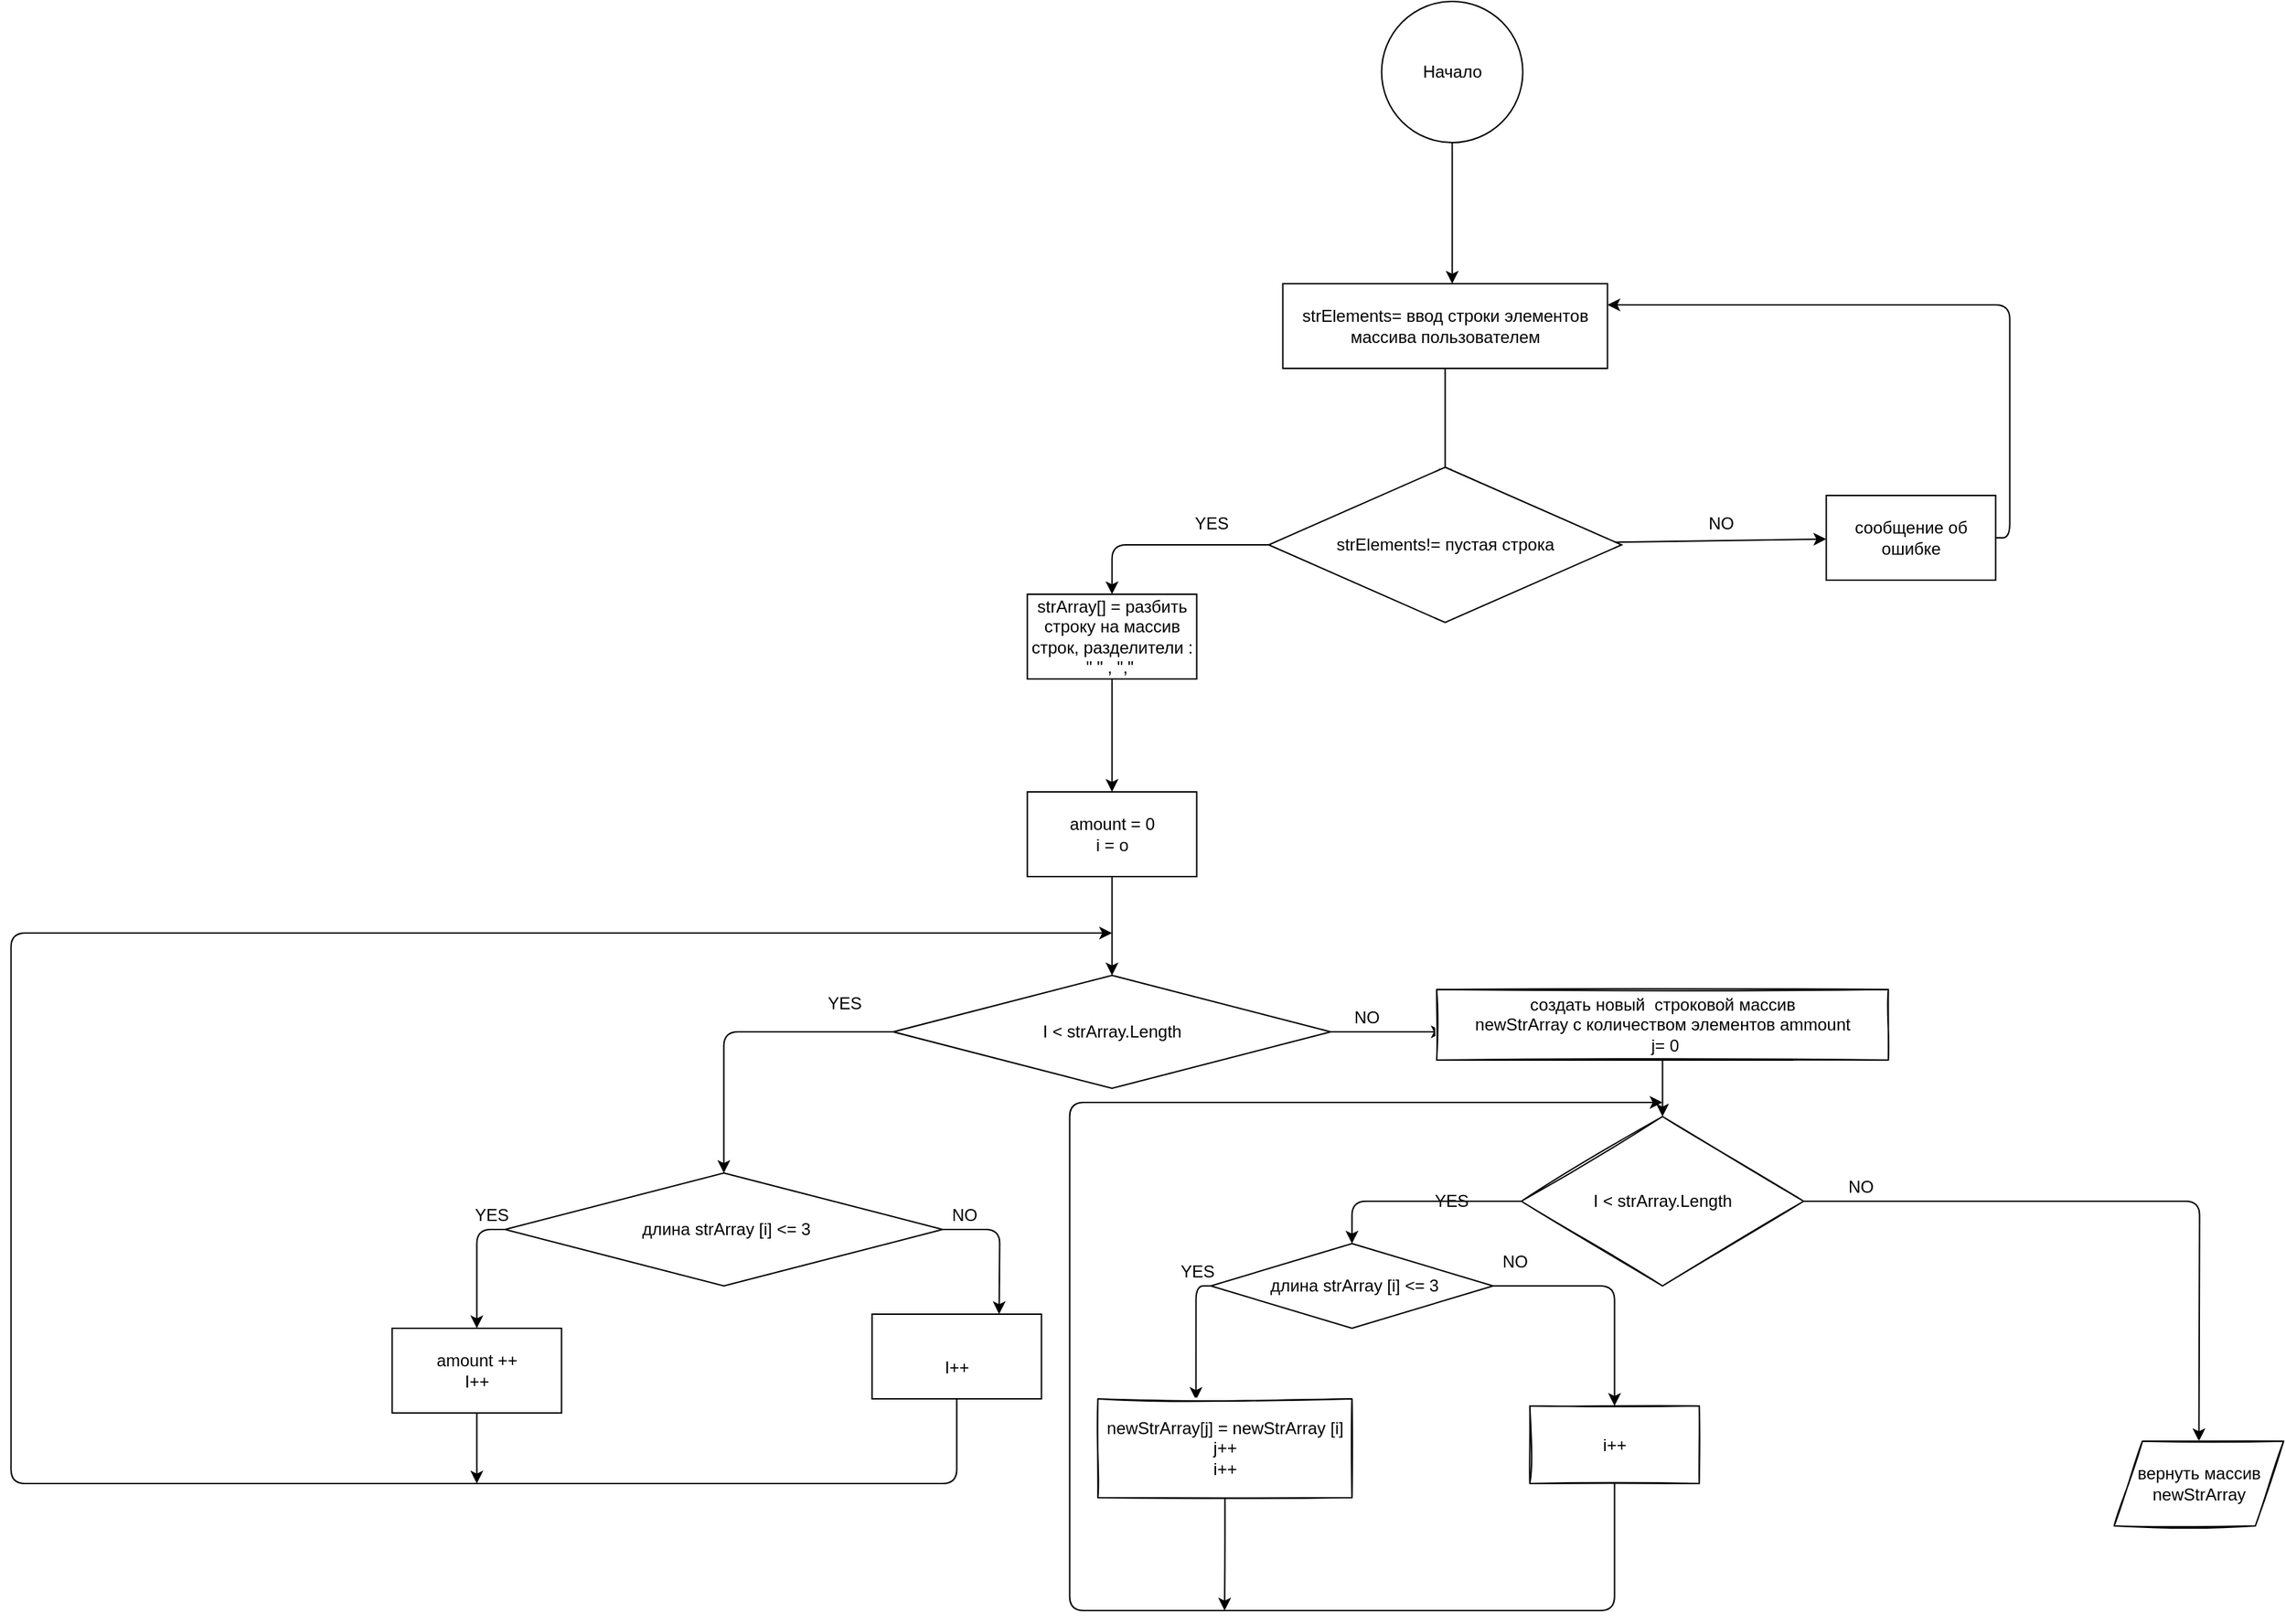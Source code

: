 <mxfile>
    <diagram id="nwoTu2J2ksIn-Dg7QvRt" name="Страница 1">
        <mxGraphModel dx="3334" dy="4607" grid="1" gridSize="10" guides="1" tooltips="1" connect="1" arrows="1" fold="1" page="1" pageScale="1" pageWidth="827" pageHeight="1169" math="0" shadow="0">
            <root>
                <mxCell id="0"/>
                <mxCell id="1" parent="0"/>
                <mxCell id="2" value="" style="edgeStyle=none;html=1;" edge="1" parent="1" source="3">
                    <mxGeometry relative="1" as="geometry">
                        <mxPoint x="190.8" y="-2220" as="targetPoint"/>
                    </mxGeometry>
                </mxCell>
                <mxCell id="3" value="Начало" style="ellipse;whiteSpace=wrap;html=1;aspect=fixed;" vertex="1" parent="1">
                    <mxGeometry x="140.8" y="-2420" width="100" height="100" as="geometry"/>
                </mxCell>
                <mxCell id="4" value="" style="edgeStyle=none;html=1;" edge="1" parent="1" source="5">
                    <mxGeometry relative="1" as="geometry">
                        <mxPoint x="185.8" y="-2080" as="targetPoint"/>
                    </mxGeometry>
                </mxCell>
                <mxCell id="5" value="strElements= ввод строки элементов массива пользователем" style="rounded=0;whiteSpace=wrap;html=1;" vertex="1" parent="1">
                    <mxGeometry x="70.8" y="-2220" width="230" height="60" as="geometry"/>
                </mxCell>
                <mxCell id="6" value="" style="edgeStyle=none;html=1;" edge="1" parent="1" source="8" target="10">
                    <mxGeometry relative="1" as="geometry"/>
                </mxCell>
                <mxCell id="7" style="edgeStyle=orthogonalEdgeStyle;html=1;exitX=0;exitY=0.5;exitDx=0;exitDy=0;entryX=0.5;entryY=0;entryDx=0;entryDy=0;" edge="1" parent="1" source="8" target="13">
                    <mxGeometry relative="1" as="geometry"/>
                </mxCell>
                <mxCell id="8" value="&lt;span&gt;strElements!= пустая строка&lt;/span&gt;" style="rhombus;whiteSpace=wrap;html=1;" vertex="1" parent="1">
                    <mxGeometry x="60.8" y="-2090" width="250" height="110" as="geometry"/>
                </mxCell>
                <mxCell id="9" style="edgeStyle=orthogonalEdgeStyle;html=1;exitX=1;exitY=0.5;exitDx=0;exitDy=0;entryX=1;entryY=0.25;entryDx=0;entryDy=0;" edge="1" parent="1" source="10" target="5">
                    <mxGeometry relative="1" as="geometry"/>
                </mxCell>
                <mxCell id="10" value="сообщение об ошибке" style="whiteSpace=wrap;html=1;" vertex="1" parent="1">
                    <mxGeometry x="455.8" y="-2070" width="120" height="60" as="geometry"/>
                </mxCell>
                <mxCell id="11" value="NO" style="text;html=1;align=center;verticalAlign=middle;resizable=0;points=[];autosize=1;strokeColor=none;fillColor=none;" vertex="1" parent="1">
                    <mxGeometry x="365.8" y="-2060" width="30" height="20" as="geometry"/>
                </mxCell>
                <mxCell id="12" value="" style="edgeStyle=orthogonalEdgeStyle;html=1;" edge="1" parent="1" source="13" target="16">
                    <mxGeometry relative="1" as="geometry"/>
                </mxCell>
                <mxCell id="13" value="strArray[] = разбить строку на массив строк, разделители : &quot; &quot; , &quot;,&quot;&amp;nbsp;" style="rounded=0;whiteSpace=wrap;html=1;" vertex="1" parent="1">
                    <mxGeometry x="-110.2" y="-2000" width="120" height="60" as="geometry"/>
                </mxCell>
                <mxCell id="14" value="YES" style="text;html=1;align=center;verticalAlign=middle;resizable=0;points=[];autosize=1;strokeColor=none;fillColor=none;" vertex="1" parent="1">
                    <mxGeometry x="-0.2" y="-2060" width="40" height="20" as="geometry"/>
                </mxCell>
                <mxCell id="15" value="" style="edgeStyle=orthogonalEdgeStyle;html=1;" edge="1" parent="1" source="16" target="19">
                    <mxGeometry relative="1" as="geometry"/>
                </mxCell>
                <mxCell id="16" value="amount = 0&lt;br&gt;i = o" style="rounded=0;whiteSpace=wrap;html=1;" vertex="1" parent="1">
                    <mxGeometry x="-110.2" y="-1860" width="120" height="60" as="geometry"/>
                </mxCell>
                <mxCell id="17" value="" style="edgeStyle=orthogonalEdgeStyle;html=1;" edge="1" parent="1" source="19">
                    <mxGeometry relative="1" as="geometry">
                        <mxPoint x="184.8" y="-1690" as="targetPoint"/>
                    </mxGeometry>
                </mxCell>
                <mxCell id="18" style="edgeStyle=orthogonalEdgeStyle;html=1;exitX=0;exitY=0.5;exitDx=0;exitDy=0;" edge="1" parent="1" source="19" target="22">
                    <mxGeometry relative="1" as="geometry"/>
                </mxCell>
                <mxCell id="19" value="I &amp;lt; strArray.Length" style="rhombus;whiteSpace=wrap;html=1;rounded=0;" vertex="1" parent="1">
                    <mxGeometry x="-205.2" y="-1730" width="310" height="80" as="geometry"/>
                </mxCell>
                <mxCell id="20" style="edgeStyle=orthogonalEdgeStyle;html=1;exitX=0;exitY=0.5;exitDx=0;exitDy=0;entryX=0.5;entryY=0;entryDx=0;entryDy=0;" edge="1" parent="1" source="22" target="27">
                    <mxGeometry relative="1" as="geometry"/>
                </mxCell>
                <mxCell id="21" style="edgeStyle=orthogonalEdgeStyle;html=1;" edge="1" parent="1" source="22">
                    <mxGeometry relative="1" as="geometry">
                        <mxPoint x="-130.2" y="-1490" as="targetPoint"/>
                    </mxGeometry>
                </mxCell>
                <mxCell id="22" value="&amp;nbsp;длина strArray [i] &amp;lt;= 3" style="rhombus;whiteSpace=wrap;html=1;rounded=0;" vertex="1" parent="1">
                    <mxGeometry x="-480.2" y="-1590" width="310" height="80" as="geometry"/>
                </mxCell>
                <mxCell id="23" value="YES" style="text;html=1;align=center;verticalAlign=middle;resizable=0;points=[];autosize=1;strokeColor=none;fillColor=none;" vertex="1" parent="1">
                    <mxGeometry x="-260.2" y="-1720" width="40" height="20" as="geometry"/>
                </mxCell>
                <mxCell id="24" value="" style="edgeStyle=orthogonalEdgeStyle;html=1;" edge="1" parent="1" source="25" target="35">
                    <mxGeometry relative="1" as="geometry"/>
                </mxCell>
                <mxCell id="25" value="создать новый&amp;nbsp; строковой массив&lt;br&gt;newStrArray c количеством элементов ammount&lt;br&gt;&amp;nbsp;j= 0" style="rounded=0;whiteSpace=wrap;html=1;sketch=1;" vertex="1" parent="1">
                    <mxGeometry x="179.8" y="-1720" width="320" height="50" as="geometry"/>
                </mxCell>
                <mxCell id="26" style="edgeStyle=orthogonalEdgeStyle;html=1;" edge="1" parent="1" source="27">
                    <mxGeometry relative="1" as="geometry">
                        <mxPoint x="-500.2" y="-1370" as="targetPoint"/>
                    </mxGeometry>
                </mxCell>
                <mxCell id="27" value="amount ++&lt;br&gt;I++" style="rounded=0;whiteSpace=wrap;html=1;" vertex="1" parent="1">
                    <mxGeometry x="-560.2" y="-1480" width="120" height="60" as="geometry"/>
                </mxCell>
                <mxCell id="28" value="YES" style="text;html=1;align=center;verticalAlign=middle;resizable=0;points=[];autosize=1;strokeColor=none;fillColor=none;" vertex="1" parent="1">
                    <mxGeometry x="-510.2" y="-1570" width="40" height="20" as="geometry"/>
                </mxCell>
                <mxCell id="29" style="edgeStyle=orthogonalEdgeStyle;html=1;" edge="1" parent="1" source="30">
                    <mxGeometry relative="1" as="geometry">
                        <mxPoint x="-50.2" y="-1760" as="targetPoint"/>
                        <Array as="points">
                            <mxPoint x="-160.2" y="-1370"/>
                            <mxPoint x="-830.2" y="-1370"/>
                            <mxPoint x="-830.2" y="-1760"/>
                        </Array>
                    </mxGeometry>
                </mxCell>
                <mxCell id="30" value="&lt;br&gt;I++" style="rounded=0;whiteSpace=wrap;html=1;" vertex="1" parent="1">
                    <mxGeometry x="-220.2" y="-1490" width="120" height="60" as="geometry"/>
                </mxCell>
                <mxCell id="31" value="NO" style="text;html=1;align=center;verticalAlign=middle;resizable=0;points=[];autosize=1;strokeColor=none;fillColor=none;" vertex="1" parent="1">
                    <mxGeometry x="-170.2" y="-1570" width="30" height="20" as="geometry"/>
                </mxCell>
                <mxCell id="32" value="NO" style="text;html=1;align=center;verticalAlign=middle;resizable=0;points=[];autosize=1;strokeColor=none;fillColor=none;" vertex="1" parent="1">
                    <mxGeometry x="114.8" y="-1710" width="30" height="20" as="geometry"/>
                </mxCell>
                <mxCell id="33" style="edgeStyle=orthogonalEdgeStyle;html=1;exitX=0;exitY=0.5;exitDx=0;exitDy=0;entryX=0.5;entryY=0;entryDx=0;entryDy=0;" edge="1" parent="1" source="35" target="38">
                    <mxGeometry relative="1" as="geometry"/>
                </mxCell>
                <mxCell id="34" style="edgeStyle=orthogonalEdgeStyle;html=1;" edge="1" parent="1" source="35">
                    <mxGeometry relative="1" as="geometry">
                        <mxPoint x="719.8" y="-1400" as="targetPoint"/>
                    </mxGeometry>
                </mxCell>
                <mxCell id="35" value="I &amp;lt; strArray.Length" style="rhombus;whiteSpace=wrap;html=1;rounded=0;sketch=1;" vertex="1" parent="1">
                    <mxGeometry x="239.8" y="-1630" width="200" height="120" as="geometry"/>
                </mxCell>
                <mxCell id="36" style="edgeStyle=orthogonalEdgeStyle;html=1;exitX=1;exitY=0.5;exitDx=0;exitDy=0;entryX=0.5;entryY=0;entryDx=0;entryDy=0;" edge="1" parent="1" source="38" target="42">
                    <mxGeometry relative="1" as="geometry"/>
                </mxCell>
                <mxCell id="37" style="edgeStyle=orthogonalEdgeStyle;html=1;exitX=0;exitY=0.5;exitDx=0;exitDy=0;entryX=0.386;entryY=0.011;entryDx=0;entryDy=0;entryPerimeter=0;" edge="1" parent="1" source="38" target="45">
                    <mxGeometry relative="1" as="geometry"/>
                </mxCell>
                <mxCell id="38" value="&amp;nbsp;длина strArray [i] &amp;lt;= 3" style="rhombus;whiteSpace=wrap;html=1;rounded=0;" vertex="1" parent="1">
                    <mxGeometry x="19.8" y="-1540" width="200" height="60" as="geometry"/>
                </mxCell>
                <mxCell id="39" value="YES" style="text;html=1;align=center;verticalAlign=middle;resizable=0;points=[];autosize=1;strokeColor=none;fillColor=none;" vertex="1" parent="1">
                    <mxGeometry x="169.8" y="-1580" width="40" height="20" as="geometry"/>
                </mxCell>
                <mxCell id="40" value="NO" style="text;html=1;align=center;verticalAlign=middle;resizable=0;points=[];autosize=1;strokeColor=none;fillColor=none;" vertex="1" parent="1">
                    <mxGeometry x="219.8" y="-1537" width="30" height="20" as="geometry"/>
                </mxCell>
                <mxCell id="41" style="edgeStyle=orthogonalEdgeStyle;html=1;exitX=0.5;exitY=1;exitDx=0;exitDy=0;" edge="1" parent="1" source="42">
                    <mxGeometry relative="1" as="geometry">
                        <mxPoint x="339.8" y="-1640" as="targetPoint"/>
                        <Array as="points">
                            <mxPoint x="305.8" y="-1280"/>
                            <mxPoint x="-80.2" y="-1280"/>
                            <mxPoint x="-80.2" y="-1640"/>
                        </Array>
                    </mxGeometry>
                </mxCell>
                <mxCell id="42" value="i++" style="rounded=0;whiteSpace=wrap;html=1;sketch=1;" vertex="1" parent="1">
                    <mxGeometry x="245.8" y="-1425" width="120" height="55" as="geometry"/>
                </mxCell>
                <mxCell id="43" value="YES" style="text;html=1;align=center;verticalAlign=middle;resizable=0;points=[];autosize=1;strokeColor=none;fillColor=none;" vertex="1" parent="1">
                    <mxGeometry x="-10.2" y="-1530" width="40" height="20" as="geometry"/>
                </mxCell>
                <mxCell id="44" style="edgeStyle=orthogonalEdgeStyle;html=1;exitX=0.5;exitY=1;exitDx=0;exitDy=0;" edge="1" parent="1" source="45">
                    <mxGeometry relative="1" as="geometry">
                        <mxPoint x="29.55" y="-1280" as="targetPoint"/>
                    </mxGeometry>
                </mxCell>
                <mxCell id="45" value="newStrArray[j] = newStrArray [i]&lt;br&gt;j++&lt;br&gt;i++" style="rounded=0;whiteSpace=wrap;html=1;sketch=1;" vertex="1" parent="1">
                    <mxGeometry x="-60.2" y="-1430" width="180" height="70" as="geometry"/>
                </mxCell>
                <mxCell id="46" value="NO" style="text;html=1;align=center;verticalAlign=middle;resizable=0;points=[];autosize=1;strokeColor=none;fillColor=none;" vertex="1" parent="1">
                    <mxGeometry x="464.8" y="-1590" width="30" height="20" as="geometry"/>
                </mxCell>
                <mxCell id="47" value="вернуть массив&lt;br&gt;newStrArray" style="shape=parallelogram;perimeter=parallelogramPerimeter;whiteSpace=wrap;html=1;fixedSize=1;sketch=1;" vertex="1" parent="1">
                    <mxGeometry x="659.8" y="-1400" width="120" height="60" as="geometry"/>
                </mxCell>
            </root>
        </mxGraphModel>
    </diagram>
</mxfile>